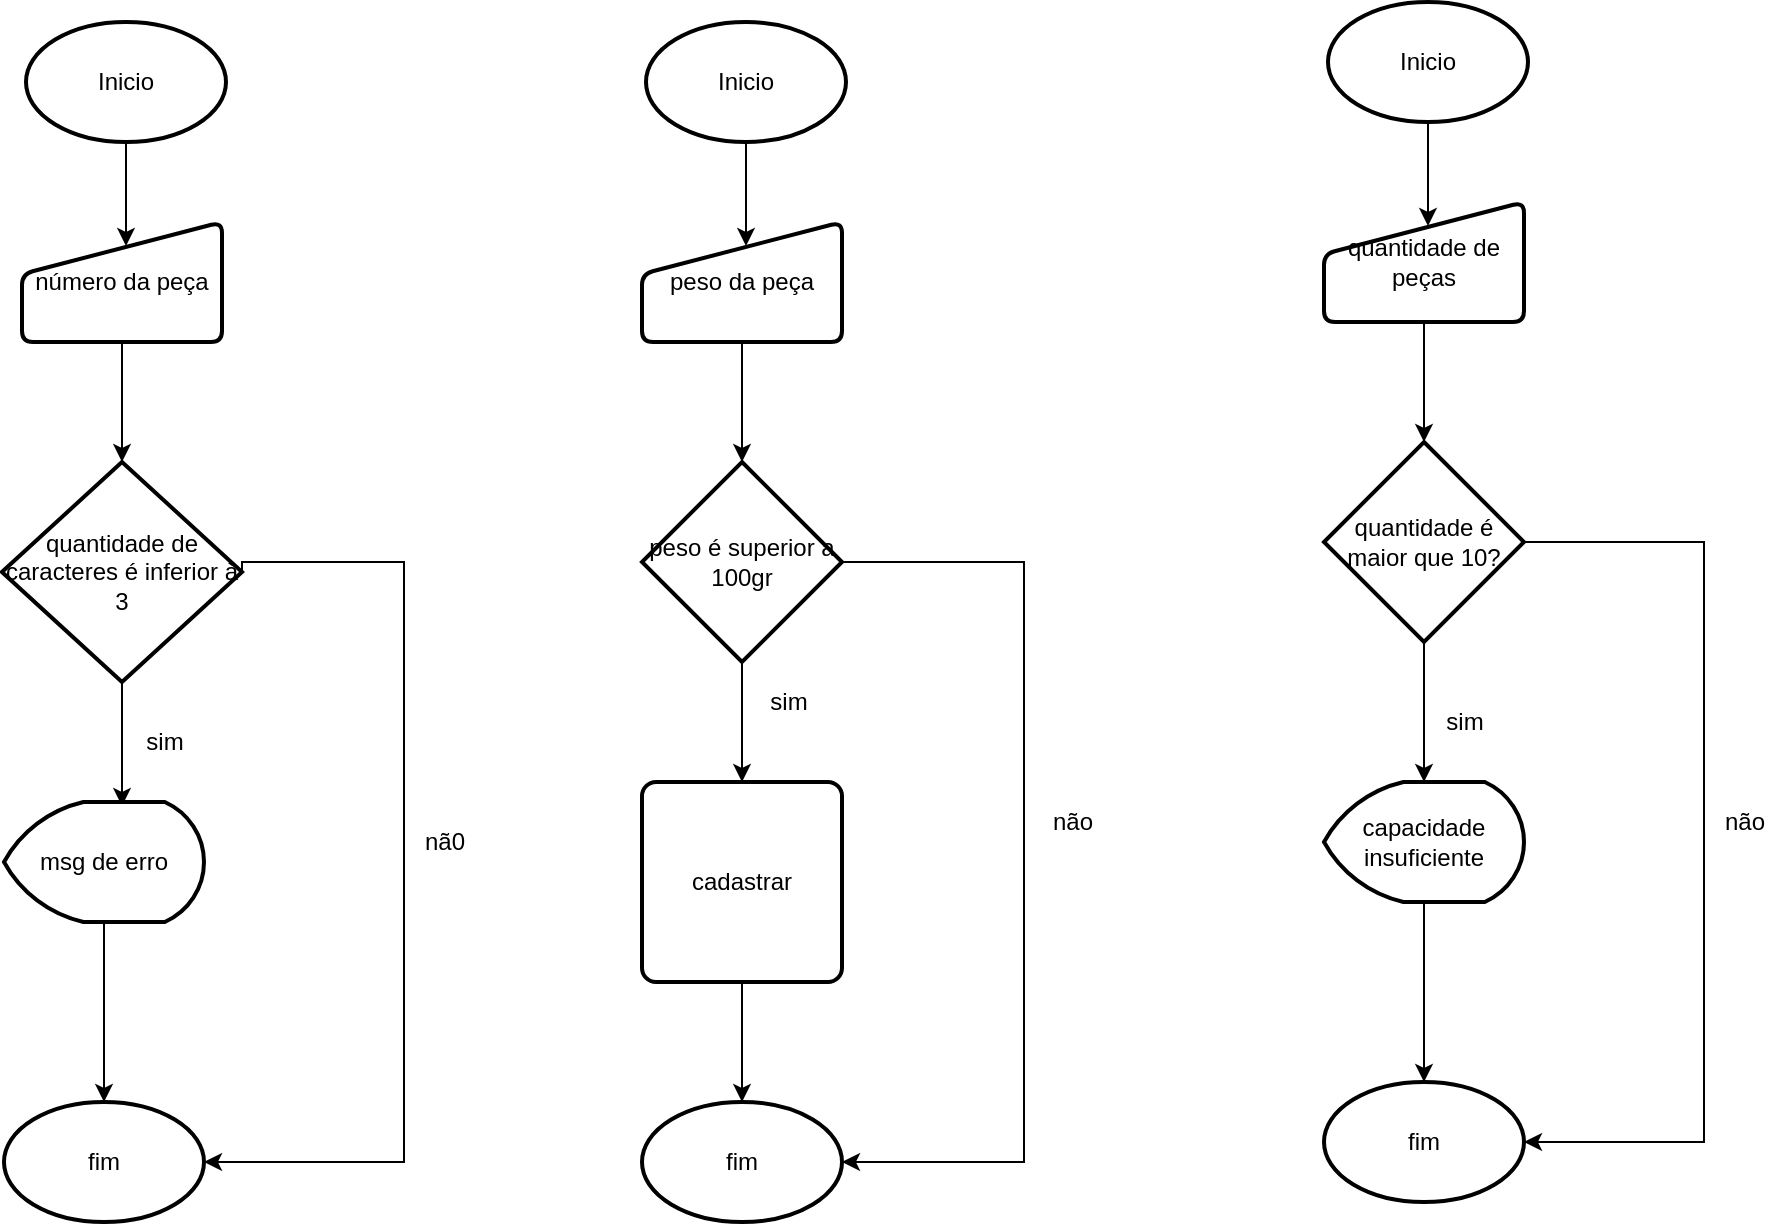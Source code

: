 <mxfile version="13.6.2" type="device"><diagram id="R51DIVbPEihpdvZZvMES" name="Página-1"><mxGraphModel dx="1086" dy="806" grid="1" gridSize="10" guides="1" tooltips="1" connect="1" arrows="1" fold="1" page="1" pageScale="1" pageWidth="827" pageHeight="1169" math="0" shadow="0"><root><mxCell id="0"/><mxCell id="1" parent="0"/><mxCell id="vSQ32bKT8jl4p0hqFRF7-6" style="edgeStyle=orthogonalEdgeStyle;rounded=0;orthogonalLoop=1;jettySize=auto;html=1;exitX=0.5;exitY=1;exitDx=0;exitDy=0;exitPerimeter=0;entryX=0.52;entryY=0.2;entryDx=0;entryDy=0;entryPerimeter=0;" edge="1" parent="1" source="vSQ32bKT8jl4p0hqFRF7-1" target="vSQ32bKT8jl4p0hqFRF7-2"><mxGeometry relative="1" as="geometry"/></mxCell><mxCell id="vSQ32bKT8jl4p0hqFRF7-1" value="Inicio" style="strokeWidth=2;html=1;shape=mxgraph.flowchart.start_1;whiteSpace=wrap;" vertex="1" parent="1"><mxGeometry x="391" y="20" width="100" height="60" as="geometry"/></mxCell><mxCell id="vSQ32bKT8jl4p0hqFRF7-7" style="edgeStyle=orthogonalEdgeStyle;rounded=0;orthogonalLoop=1;jettySize=auto;html=1;exitX=0.5;exitY=1;exitDx=0;exitDy=0;entryX=0.5;entryY=0;entryDx=0;entryDy=0;entryPerimeter=0;" edge="1" parent="1" source="vSQ32bKT8jl4p0hqFRF7-2" target="vSQ32bKT8jl4p0hqFRF7-3"><mxGeometry relative="1" as="geometry"/></mxCell><mxCell id="vSQ32bKT8jl4p0hqFRF7-2" value="peso da peça" style="html=1;strokeWidth=2;shape=manualInput;whiteSpace=wrap;rounded=1;size=26;arcSize=11;" vertex="1" parent="1"><mxGeometry x="389" y="120" width="100" height="60" as="geometry"/></mxCell><mxCell id="vSQ32bKT8jl4p0hqFRF7-8" style="edgeStyle=orthogonalEdgeStyle;rounded=0;orthogonalLoop=1;jettySize=auto;html=1;exitX=0.5;exitY=1;exitDx=0;exitDy=0;exitPerimeter=0;entryX=0.5;entryY=0;entryDx=0;entryDy=0;" edge="1" parent="1" source="vSQ32bKT8jl4p0hqFRF7-3" target="vSQ32bKT8jl4p0hqFRF7-4"><mxGeometry relative="1" as="geometry"/></mxCell><mxCell id="vSQ32bKT8jl4p0hqFRF7-11" style="edgeStyle=orthogonalEdgeStyle;rounded=0;orthogonalLoop=1;jettySize=auto;html=1;exitX=1;exitY=0.5;exitDx=0;exitDy=0;exitPerimeter=0;entryX=1;entryY=0.5;entryDx=0;entryDy=0;entryPerimeter=0;" edge="1" parent="1" source="vSQ32bKT8jl4p0hqFRF7-3" target="vSQ32bKT8jl4p0hqFRF7-5"><mxGeometry relative="1" as="geometry"><Array as="points"><mxPoint x="580" y="290"/><mxPoint x="580" y="590"/></Array></mxGeometry></mxCell><mxCell id="vSQ32bKT8jl4p0hqFRF7-3" value="peso é superior a 100gr" style="strokeWidth=2;html=1;shape=mxgraph.flowchart.decision;whiteSpace=wrap;" vertex="1" parent="1"><mxGeometry x="389" y="240" width="100" height="100" as="geometry"/></mxCell><mxCell id="vSQ32bKT8jl4p0hqFRF7-9" style="edgeStyle=orthogonalEdgeStyle;rounded=0;orthogonalLoop=1;jettySize=auto;html=1;exitX=0.5;exitY=1;exitDx=0;exitDy=0;entryX=0.5;entryY=0;entryDx=0;entryDy=0;entryPerimeter=0;" edge="1" parent="1" source="vSQ32bKT8jl4p0hqFRF7-4" target="vSQ32bKT8jl4p0hqFRF7-5"><mxGeometry relative="1" as="geometry"/></mxCell><mxCell id="vSQ32bKT8jl4p0hqFRF7-4" value="cadastrar" style="rounded=1;whiteSpace=wrap;html=1;absoluteArcSize=1;arcSize=14;strokeWidth=2;" vertex="1" parent="1"><mxGeometry x="389" y="400" width="100" height="100" as="geometry"/></mxCell><mxCell id="vSQ32bKT8jl4p0hqFRF7-5" value="fim" style="strokeWidth=2;html=1;shape=mxgraph.flowchart.start_1;whiteSpace=wrap;" vertex="1" parent="1"><mxGeometry x="389" y="560" width="100" height="60" as="geometry"/></mxCell><mxCell id="vSQ32bKT8jl4p0hqFRF7-12" style="edgeStyle=orthogonalEdgeStyle;rounded=0;orthogonalLoop=1;jettySize=auto;html=1;exitX=0.5;exitY=1;exitDx=0;exitDy=0;exitPerimeter=0;entryX=0.52;entryY=0.2;entryDx=0;entryDy=0;entryPerimeter=0;" edge="1" parent="1" source="vSQ32bKT8jl4p0hqFRF7-13" target="vSQ32bKT8jl4p0hqFRF7-15"><mxGeometry relative="1" as="geometry"/></mxCell><mxCell id="vSQ32bKT8jl4p0hqFRF7-13" value="Inicio" style="strokeWidth=2;html=1;shape=mxgraph.flowchart.start_1;whiteSpace=wrap;" vertex="1" parent="1"><mxGeometry x="81" y="20" width="100" height="60" as="geometry"/></mxCell><mxCell id="vSQ32bKT8jl4p0hqFRF7-14" style="edgeStyle=orthogonalEdgeStyle;rounded=0;orthogonalLoop=1;jettySize=auto;html=1;exitX=0.5;exitY=1;exitDx=0;exitDy=0;entryX=0.5;entryY=0;entryDx=0;entryDy=0;entryPerimeter=0;" edge="1" parent="1" source="vSQ32bKT8jl4p0hqFRF7-15" target="vSQ32bKT8jl4p0hqFRF7-18"><mxGeometry relative="1" as="geometry"/></mxCell><mxCell id="vSQ32bKT8jl4p0hqFRF7-15" value="número da peça" style="html=1;strokeWidth=2;shape=manualInput;whiteSpace=wrap;rounded=1;size=26;arcSize=11;" vertex="1" parent="1"><mxGeometry x="79" y="120" width="100" height="60" as="geometry"/></mxCell><mxCell id="vSQ32bKT8jl4p0hqFRF7-17" style="edgeStyle=orthogonalEdgeStyle;rounded=0;orthogonalLoop=1;jettySize=auto;html=1;exitX=1;exitY=0.5;exitDx=0;exitDy=0;exitPerimeter=0;entryX=1;entryY=0.5;entryDx=0;entryDy=0;entryPerimeter=0;" edge="1" parent="1" source="vSQ32bKT8jl4p0hqFRF7-18" target="vSQ32bKT8jl4p0hqFRF7-21"><mxGeometry relative="1" as="geometry"><Array as="points"><mxPoint x="270" y="290"/><mxPoint x="270" y="590"/></Array></mxGeometry></mxCell><mxCell id="vSQ32bKT8jl4p0hqFRF7-33" style="edgeStyle=orthogonalEdgeStyle;rounded=0;orthogonalLoop=1;jettySize=auto;html=1;exitX=0.5;exitY=1;exitDx=0;exitDy=0;exitPerimeter=0;entryX=0.59;entryY=0.033;entryDx=0;entryDy=0;entryPerimeter=0;" edge="1" parent="1" source="vSQ32bKT8jl4p0hqFRF7-18" target="vSQ32bKT8jl4p0hqFRF7-32"><mxGeometry relative="1" as="geometry"/></mxCell><mxCell id="vSQ32bKT8jl4p0hqFRF7-18" value="quantidade de caracteres é inferior à 3" style="strokeWidth=2;html=1;shape=mxgraph.flowchart.decision;whiteSpace=wrap;" vertex="1" parent="1"><mxGeometry x="69" y="240" width="120" height="110" as="geometry"/></mxCell><mxCell id="vSQ32bKT8jl4p0hqFRF7-21" value="fim" style="strokeWidth=2;html=1;shape=mxgraph.flowchart.start_1;whiteSpace=wrap;" vertex="1" parent="1"><mxGeometry x="70" y="560" width="100" height="60" as="geometry"/></mxCell><mxCell id="vSQ32bKT8jl4p0hqFRF7-22" style="edgeStyle=orthogonalEdgeStyle;rounded=0;orthogonalLoop=1;jettySize=auto;html=1;exitX=0.5;exitY=1;exitDx=0;exitDy=0;exitPerimeter=0;entryX=0.52;entryY=0.2;entryDx=0;entryDy=0;entryPerimeter=0;" edge="1" parent="1" source="vSQ32bKT8jl4p0hqFRF7-23" target="vSQ32bKT8jl4p0hqFRF7-25"><mxGeometry relative="1" as="geometry"/></mxCell><mxCell id="vSQ32bKT8jl4p0hqFRF7-23" value="Inicio" style="strokeWidth=2;html=1;shape=mxgraph.flowchart.start_1;whiteSpace=wrap;" vertex="1" parent="1"><mxGeometry x="732" y="10" width="100" height="60" as="geometry"/></mxCell><mxCell id="vSQ32bKT8jl4p0hqFRF7-24" style="edgeStyle=orthogonalEdgeStyle;rounded=0;orthogonalLoop=1;jettySize=auto;html=1;exitX=0.5;exitY=1;exitDx=0;exitDy=0;entryX=0.5;entryY=0;entryDx=0;entryDy=0;entryPerimeter=0;" edge="1" parent="1" source="vSQ32bKT8jl4p0hqFRF7-25" target="vSQ32bKT8jl4p0hqFRF7-28"><mxGeometry relative="1" as="geometry"/></mxCell><mxCell id="vSQ32bKT8jl4p0hqFRF7-25" value="quantidade de peças" style="html=1;strokeWidth=2;shape=manualInput;whiteSpace=wrap;rounded=1;size=26;arcSize=11;" vertex="1" parent="1"><mxGeometry x="730" y="110" width="100" height="60" as="geometry"/></mxCell><mxCell id="vSQ32bKT8jl4p0hqFRF7-27" style="edgeStyle=orthogonalEdgeStyle;rounded=0;orthogonalLoop=1;jettySize=auto;html=1;exitX=1;exitY=0.5;exitDx=0;exitDy=0;exitPerimeter=0;entryX=1;entryY=0.5;entryDx=0;entryDy=0;entryPerimeter=0;" edge="1" parent="1" source="vSQ32bKT8jl4p0hqFRF7-28" target="vSQ32bKT8jl4p0hqFRF7-31"><mxGeometry relative="1" as="geometry"><Array as="points"><mxPoint x="920" y="280"/><mxPoint x="920" y="580"/></Array></mxGeometry></mxCell><mxCell id="vSQ32bKT8jl4p0hqFRF7-37" style="edgeStyle=orthogonalEdgeStyle;rounded=0;orthogonalLoop=1;jettySize=auto;html=1;exitX=0.5;exitY=1;exitDx=0;exitDy=0;exitPerimeter=0;" edge="1" parent="1" source="vSQ32bKT8jl4p0hqFRF7-28" target="vSQ32bKT8jl4p0hqFRF7-36"><mxGeometry relative="1" as="geometry"/></mxCell><mxCell id="vSQ32bKT8jl4p0hqFRF7-28" value="quantidade é maior que 10?" style="strokeWidth=2;html=1;shape=mxgraph.flowchart.decision;whiteSpace=wrap;" vertex="1" parent="1"><mxGeometry x="730" y="230" width="100" height="100" as="geometry"/></mxCell><mxCell id="vSQ32bKT8jl4p0hqFRF7-31" value="fim" style="strokeWidth=2;html=1;shape=mxgraph.flowchart.start_1;whiteSpace=wrap;" vertex="1" parent="1"><mxGeometry x="730" y="550" width="100" height="60" as="geometry"/></mxCell><mxCell id="vSQ32bKT8jl4p0hqFRF7-34" style="edgeStyle=orthogonalEdgeStyle;rounded=0;orthogonalLoop=1;jettySize=auto;html=1;exitX=0.5;exitY=1;exitDx=0;exitDy=0;exitPerimeter=0;" edge="1" parent="1" source="vSQ32bKT8jl4p0hqFRF7-32" target="vSQ32bKT8jl4p0hqFRF7-21"><mxGeometry relative="1" as="geometry"/></mxCell><mxCell id="vSQ32bKT8jl4p0hqFRF7-32" value="msg de erro" style="strokeWidth=2;html=1;shape=mxgraph.flowchart.display;whiteSpace=wrap;" vertex="1" parent="1"><mxGeometry x="70" y="410" width="100" height="60" as="geometry"/></mxCell><mxCell id="vSQ32bKT8jl4p0hqFRF7-38" style="edgeStyle=orthogonalEdgeStyle;rounded=0;orthogonalLoop=1;jettySize=auto;html=1;exitX=0.5;exitY=1;exitDx=0;exitDy=0;exitPerimeter=0;entryX=0.5;entryY=0;entryDx=0;entryDy=0;entryPerimeter=0;" edge="1" parent="1" source="vSQ32bKT8jl4p0hqFRF7-36" target="vSQ32bKT8jl4p0hqFRF7-31"><mxGeometry relative="1" as="geometry"/></mxCell><mxCell id="vSQ32bKT8jl4p0hqFRF7-36" value="capacidade insuficiente" style="strokeWidth=2;html=1;shape=mxgraph.flowchart.display;whiteSpace=wrap;" vertex="1" parent="1"><mxGeometry x="730" y="400" width="100" height="60" as="geometry"/></mxCell><mxCell id="vSQ32bKT8jl4p0hqFRF7-40" value="sim" style="text;html=1;align=center;verticalAlign=middle;resizable=0;points=[];autosize=1;" vertex="1" parent="1"><mxGeometry x="135" y="370" width="30" height="20" as="geometry"/></mxCell><mxCell id="vSQ32bKT8jl4p0hqFRF7-41" value="nã0" style="text;html=1;align=center;verticalAlign=middle;resizable=0;points=[];autosize=1;" vertex="1" parent="1"><mxGeometry x="270" y="420" width="40" height="20" as="geometry"/></mxCell><mxCell id="vSQ32bKT8jl4p0hqFRF7-42" value="sim" style="text;html=1;align=center;verticalAlign=middle;resizable=0;points=[];autosize=1;" vertex="1" parent="1"><mxGeometry x="447" y="350" width="30" height="20" as="geometry"/></mxCell><mxCell id="vSQ32bKT8jl4p0hqFRF7-43" value="não" style="text;html=1;align=center;verticalAlign=middle;resizable=0;points=[];autosize=1;" vertex="1" parent="1"><mxGeometry x="584" y="410" width="40" height="20" as="geometry"/></mxCell><mxCell id="vSQ32bKT8jl4p0hqFRF7-44" value="sim" style="text;html=1;align=center;verticalAlign=middle;resizable=0;points=[];autosize=1;" vertex="1" parent="1"><mxGeometry x="785" y="360" width="30" height="20" as="geometry"/></mxCell><mxCell id="vSQ32bKT8jl4p0hqFRF7-45" value="não" style="text;html=1;align=center;verticalAlign=middle;resizable=0;points=[];autosize=1;" vertex="1" parent="1"><mxGeometry x="920" y="410" width="40" height="20" as="geometry"/></mxCell></root></mxGraphModel></diagram></mxfile>